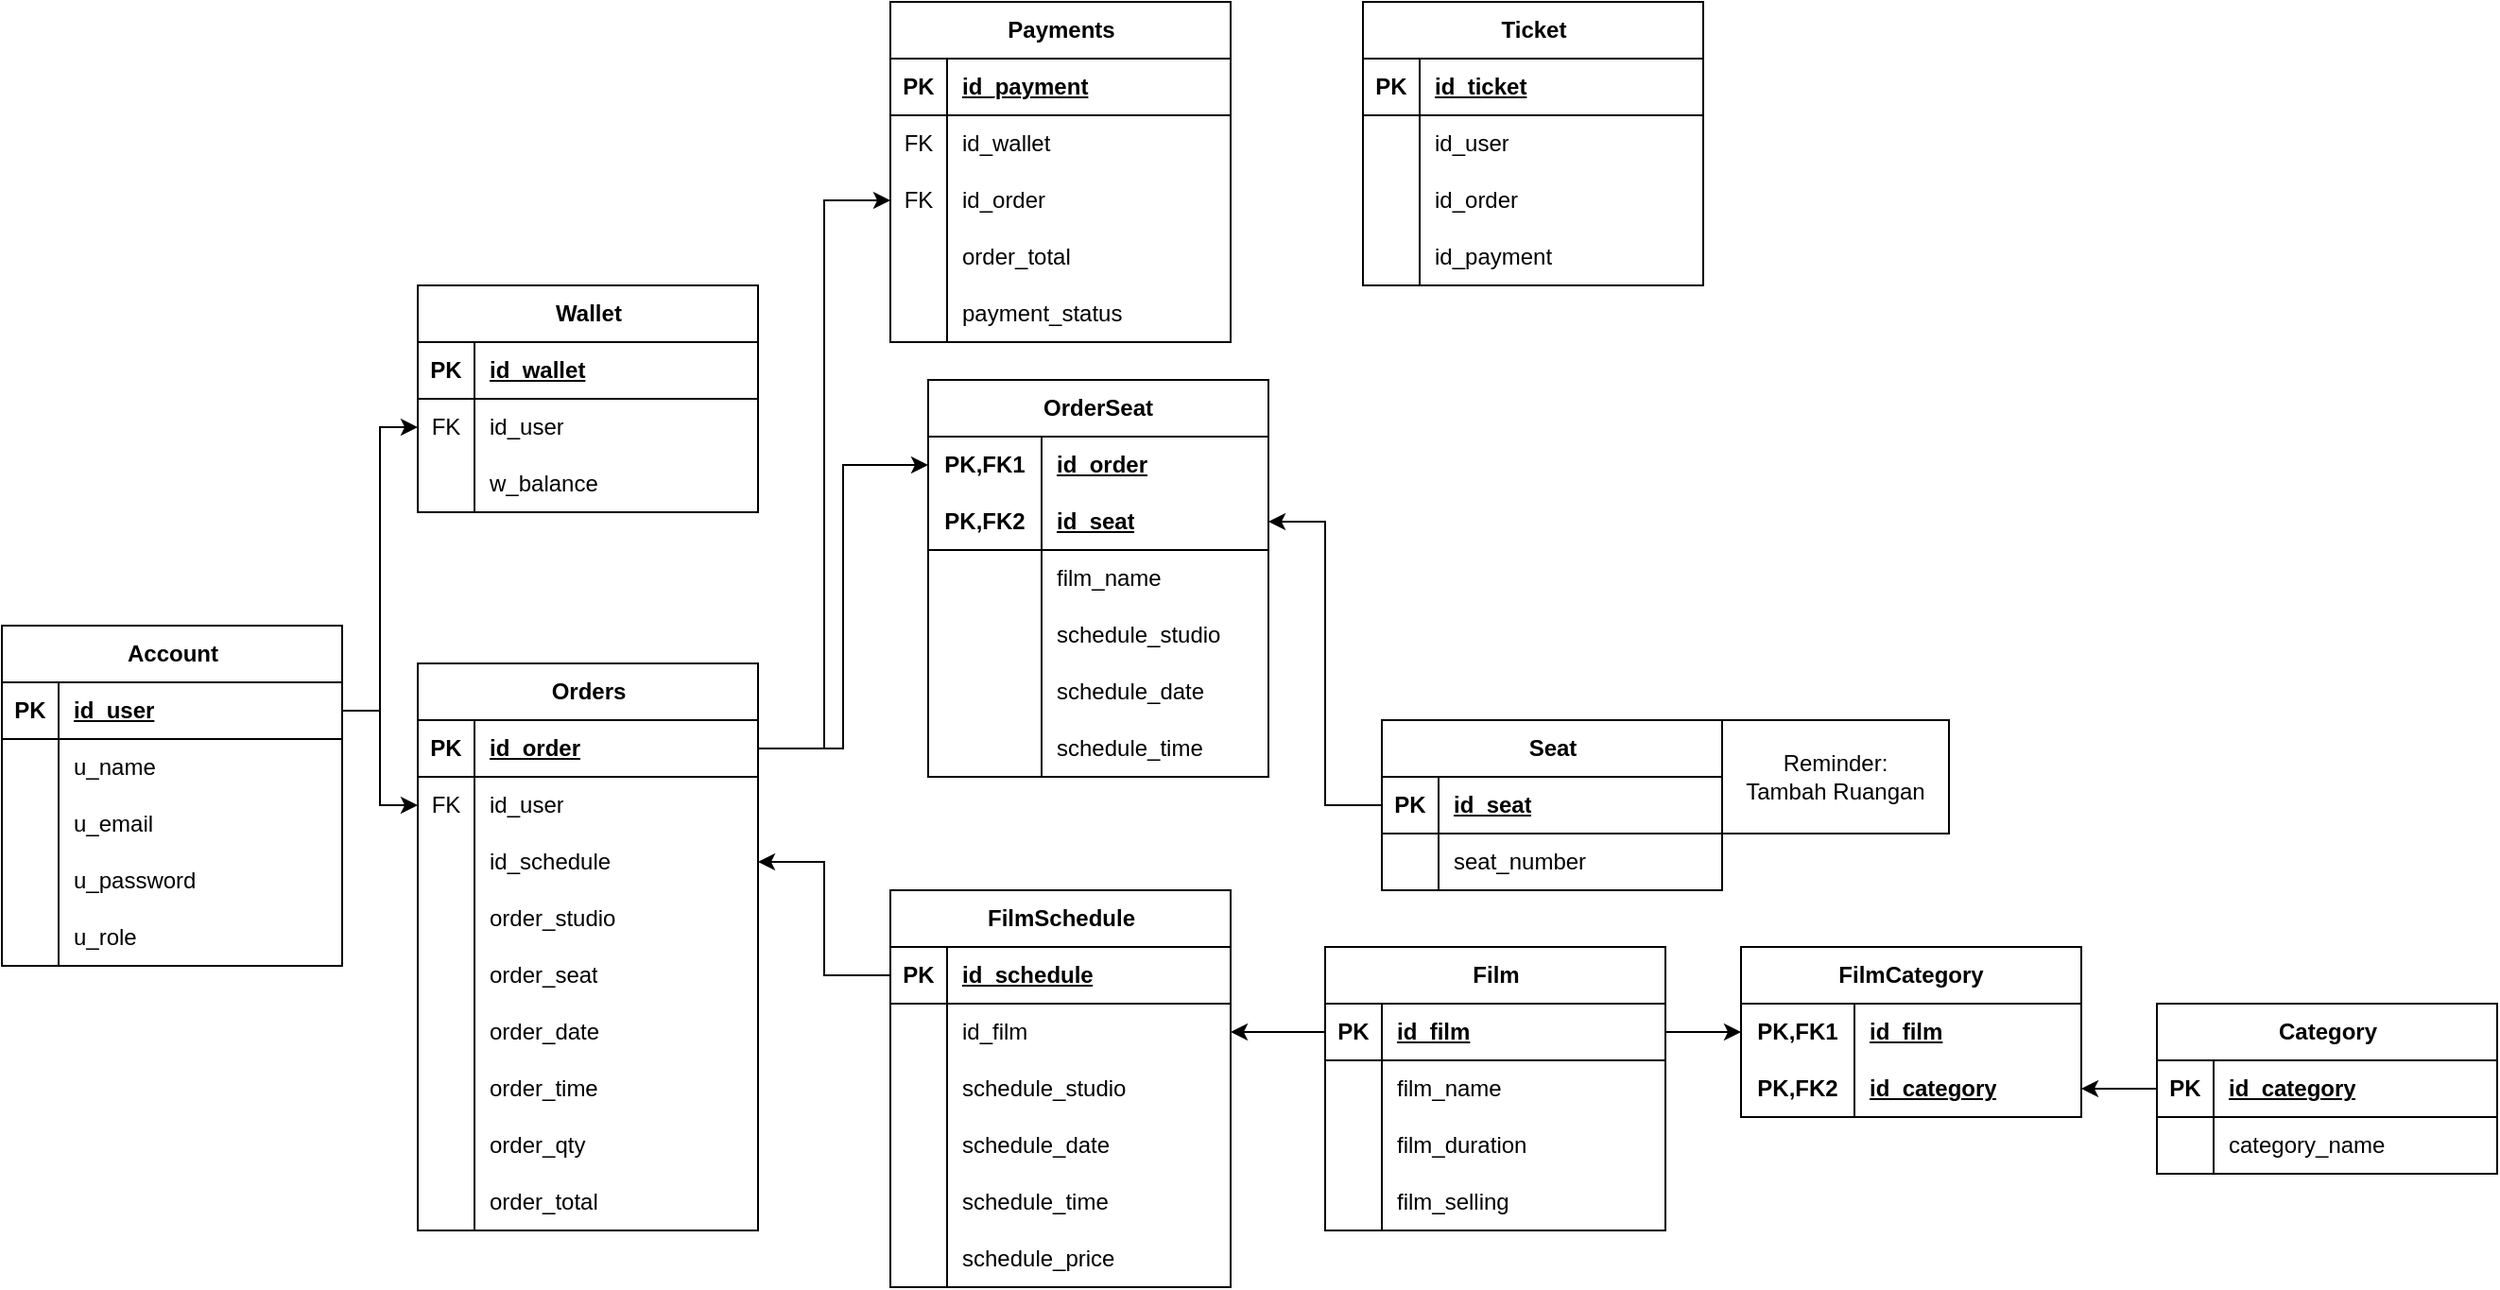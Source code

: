 <mxfile version="21.5.0" type="device">
  <diagram id="R2lEEEUBdFMjLlhIrx00" name="Page-1">
    <mxGraphModel dx="957" dy="479" grid="1" gridSize="10" guides="1" tooltips="1" connect="1" arrows="1" fold="1" page="1" pageScale="1" pageWidth="850" pageHeight="1100" math="0" shadow="0" extFonts="Permanent Marker^https://fonts.googleapis.com/css?family=Permanent+Marker">
      <root>
        <mxCell id="0" />
        <mxCell id="1" parent="0" />
        <mxCell id="9DGij6BxAAF5BE6c8NNZ-1" value="Account" style="shape=table;startSize=30;container=1;collapsible=1;childLayout=tableLayout;fixedRows=1;rowLines=0;fontStyle=1;align=center;resizeLast=1;html=1;" parent="1" vertex="1">
          <mxGeometry x="40" y="430" width="180" height="180" as="geometry" />
        </mxCell>
        <mxCell id="9DGij6BxAAF5BE6c8NNZ-2" value="" style="shape=tableRow;horizontal=0;startSize=0;swimlaneHead=0;swimlaneBody=0;fillColor=none;collapsible=0;dropTarget=0;points=[[0,0.5],[1,0.5]];portConstraint=eastwest;top=0;left=0;right=0;bottom=1;" parent="9DGij6BxAAF5BE6c8NNZ-1" vertex="1">
          <mxGeometry y="30" width="180" height="30" as="geometry" />
        </mxCell>
        <mxCell id="9DGij6BxAAF5BE6c8NNZ-3" value="PK" style="shape=partialRectangle;connectable=0;fillColor=none;top=0;left=0;bottom=0;right=0;fontStyle=1;overflow=hidden;whiteSpace=wrap;html=1;" parent="9DGij6BxAAF5BE6c8NNZ-2" vertex="1">
          <mxGeometry width="30" height="30" as="geometry">
            <mxRectangle width="30" height="30" as="alternateBounds" />
          </mxGeometry>
        </mxCell>
        <mxCell id="9DGij6BxAAF5BE6c8NNZ-4" value="id_user" style="shape=partialRectangle;connectable=0;fillColor=none;top=0;left=0;bottom=0;right=0;align=left;spacingLeft=6;fontStyle=5;overflow=hidden;whiteSpace=wrap;html=1;" parent="9DGij6BxAAF5BE6c8NNZ-2" vertex="1">
          <mxGeometry x="30" width="150" height="30" as="geometry">
            <mxRectangle width="150" height="30" as="alternateBounds" />
          </mxGeometry>
        </mxCell>
        <mxCell id="9DGij6BxAAF5BE6c8NNZ-5" value="" style="shape=tableRow;horizontal=0;startSize=0;swimlaneHead=0;swimlaneBody=0;fillColor=none;collapsible=0;dropTarget=0;points=[[0,0.5],[1,0.5]];portConstraint=eastwest;top=0;left=0;right=0;bottom=0;" parent="9DGij6BxAAF5BE6c8NNZ-1" vertex="1">
          <mxGeometry y="60" width="180" height="30" as="geometry" />
        </mxCell>
        <mxCell id="9DGij6BxAAF5BE6c8NNZ-6" value="" style="shape=partialRectangle;connectable=0;fillColor=none;top=0;left=0;bottom=0;right=0;editable=1;overflow=hidden;whiteSpace=wrap;html=1;" parent="9DGij6BxAAF5BE6c8NNZ-5" vertex="1">
          <mxGeometry width="30" height="30" as="geometry">
            <mxRectangle width="30" height="30" as="alternateBounds" />
          </mxGeometry>
        </mxCell>
        <mxCell id="9DGij6BxAAF5BE6c8NNZ-7" value="u_name" style="shape=partialRectangle;connectable=0;fillColor=none;top=0;left=0;bottom=0;right=0;align=left;spacingLeft=6;overflow=hidden;whiteSpace=wrap;html=1;" parent="9DGij6BxAAF5BE6c8NNZ-5" vertex="1">
          <mxGeometry x="30" width="150" height="30" as="geometry">
            <mxRectangle width="150" height="30" as="alternateBounds" />
          </mxGeometry>
        </mxCell>
        <mxCell id="9DGij6BxAAF5BE6c8NNZ-8" value="" style="shape=tableRow;horizontal=0;startSize=0;swimlaneHead=0;swimlaneBody=0;fillColor=none;collapsible=0;dropTarget=0;points=[[0,0.5],[1,0.5]];portConstraint=eastwest;top=0;left=0;right=0;bottom=0;" parent="9DGij6BxAAF5BE6c8NNZ-1" vertex="1">
          <mxGeometry y="90" width="180" height="30" as="geometry" />
        </mxCell>
        <mxCell id="9DGij6BxAAF5BE6c8NNZ-9" value="" style="shape=partialRectangle;connectable=0;fillColor=none;top=0;left=0;bottom=0;right=0;editable=1;overflow=hidden;whiteSpace=wrap;html=1;" parent="9DGij6BxAAF5BE6c8NNZ-8" vertex="1">
          <mxGeometry width="30" height="30" as="geometry">
            <mxRectangle width="30" height="30" as="alternateBounds" />
          </mxGeometry>
        </mxCell>
        <mxCell id="9DGij6BxAAF5BE6c8NNZ-10" value="u_email" style="shape=partialRectangle;connectable=0;fillColor=none;top=0;left=0;bottom=0;right=0;align=left;spacingLeft=6;overflow=hidden;whiteSpace=wrap;html=1;" parent="9DGij6BxAAF5BE6c8NNZ-8" vertex="1">
          <mxGeometry x="30" width="150" height="30" as="geometry">
            <mxRectangle width="150" height="30" as="alternateBounds" />
          </mxGeometry>
        </mxCell>
        <mxCell id="9DGij6BxAAF5BE6c8NNZ-11" value="" style="shape=tableRow;horizontal=0;startSize=0;swimlaneHead=0;swimlaneBody=0;fillColor=none;collapsible=0;dropTarget=0;points=[[0,0.5],[1,0.5]];portConstraint=eastwest;top=0;left=0;right=0;bottom=0;" parent="9DGij6BxAAF5BE6c8NNZ-1" vertex="1">
          <mxGeometry y="120" width="180" height="30" as="geometry" />
        </mxCell>
        <mxCell id="9DGij6BxAAF5BE6c8NNZ-12" value="" style="shape=partialRectangle;connectable=0;fillColor=none;top=0;left=0;bottom=0;right=0;editable=1;overflow=hidden;whiteSpace=wrap;html=1;" parent="9DGij6BxAAF5BE6c8NNZ-11" vertex="1">
          <mxGeometry width="30" height="30" as="geometry">
            <mxRectangle width="30" height="30" as="alternateBounds" />
          </mxGeometry>
        </mxCell>
        <mxCell id="9DGij6BxAAF5BE6c8NNZ-13" value="u_password" style="shape=partialRectangle;connectable=0;fillColor=none;top=0;left=0;bottom=0;right=0;align=left;spacingLeft=6;overflow=hidden;whiteSpace=wrap;html=1;" parent="9DGij6BxAAF5BE6c8NNZ-11" vertex="1">
          <mxGeometry x="30" width="150" height="30" as="geometry">
            <mxRectangle width="150" height="30" as="alternateBounds" />
          </mxGeometry>
        </mxCell>
        <mxCell id="v_Amtlu9lhD1Kj7AGYGB-86" value="" style="shape=tableRow;horizontal=0;startSize=0;swimlaneHead=0;swimlaneBody=0;fillColor=none;collapsible=0;dropTarget=0;points=[[0,0.5],[1,0.5]];portConstraint=eastwest;top=0;left=0;right=0;bottom=0;" parent="9DGij6BxAAF5BE6c8NNZ-1" vertex="1">
          <mxGeometry y="150" width="180" height="30" as="geometry" />
        </mxCell>
        <mxCell id="v_Amtlu9lhD1Kj7AGYGB-87" value="" style="shape=partialRectangle;connectable=0;fillColor=none;top=0;left=0;bottom=0;right=0;editable=1;overflow=hidden;whiteSpace=wrap;html=1;" parent="v_Amtlu9lhD1Kj7AGYGB-86" vertex="1">
          <mxGeometry width="30" height="30" as="geometry">
            <mxRectangle width="30" height="30" as="alternateBounds" />
          </mxGeometry>
        </mxCell>
        <mxCell id="v_Amtlu9lhD1Kj7AGYGB-88" value="u_role" style="shape=partialRectangle;connectable=0;fillColor=none;top=0;left=0;bottom=0;right=0;align=left;spacingLeft=6;overflow=hidden;whiteSpace=wrap;html=1;" parent="v_Amtlu9lhD1Kj7AGYGB-86" vertex="1">
          <mxGeometry x="30" width="150" height="30" as="geometry">
            <mxRectangle width="150" height="30" as="alternateBounds" />
          </mxGeometry>
        </mxCell>
        <mxCell id="9DGij6BxAAF5BE6c8NNZ-14" value="Film" style="shape=table;startSize=30;container=1;collapsible=1;childLayout=tableLayout;fixedRows=1;rowLines=0;fontStyle=1;align=center;resizeLast=1;html=1;" parent="1" vertex="1">
          <mxGeometry x="740" y="600" width="180" height="150" as="geometry" />
        </mxCell>
        <mxCell id="9DGij6BxAAF5BE6c8NNZ-15" value="" style="shape=tableRow;horizontal=0;startSize=0;swimlaneHead=0;swimlaneBody=0;fillColor=none;collapsible=0;dropTarget=0;points=[[0,0.5],[1,0.5]];portConstraint=eastwest;top=0;left=0;right=0;bottom=1;" parent="9DGij6BxAAF5BE6c8NNZ-14" vertex="1">
          <mxGeometry y="30" width="180" height="30" as="geometry" />
        </mxCell>
        <mxCell id="9DGij6BxAAF5BE6c8NNZ-16" value="PK" style="shape=partialRectangle;connectable=0;fillColor=none;top=0;left=0;bottom=0;right=0;fontStyle=1;overflow=hidden;whiteSpace=wrap;html=1;" parent="9DGij6BxAAF5BE6c8NNZ-15" vertex="1">
          <mxGeometry width="30" height="30" as="geometry">
            <mxRectangle width="30" height="30" as="alternateBounds" />
          </mxGeometry>
        </mxCell>
        <mxCell id="9DGij6BxAAF5BE6c8NNZ-17" value="id_film" style="shape=partialRectangle;connectable=0;fillColor=none;top=0;left=0;bottom=0;right=0;align=left;spacingLeft=6;fontStyle=5;overflow=hidden;whiteSpace=wrap;html=1;" parent="9DGij6BxAAF5BE6c8NNZ-15" vertex="1">
          <mxGeometry x="30" width="150" height="30" as="geometry">
            <mxRectangle width="150" height="30" as="alternateBounds" />
          </mxGeometry>
        </mxCell>
        <mxCell id="9DGij6BxAAF5BE6c8NNZ-18" value="" style="shape=tableRow;horizontal=0;startSize=0;swimlaneHead=0;swimlaneBody=0;fillColor=none;collapsible=0;dropTarget=0;points=[[0,0.5],[1,0.5]];portConstraint=eastwest;top=0;left=0;right=0;bottom=0;" parent="9DGij6BxAAF5BE6c8NNZ-14" vertex="1">
          <mxGeometry y="60" width="180" height="30" as="geometry" />
        </mxCell>
        <mxCell id="9DGij6BxAAF5BE6c8NNZ-19" value="" style="shape=partialRectangle;connectable=0;fillColor=none;top=0;left=0;bottom=0;right=0;editable=1;overflow=hidden;whiteSpace=wrap;html=1;" parent="9DGij6BxAAF5BE6c8NNZ-18" vertex="1">
          <mxGeometry width="30" height="30" as="geometry">
            <mxRectangle width="30" height="30" as="alternateBounds" />
          </mxGeometry>
        </mxCell>
        <mxCell id="9DGij6BxAAF5BE6c8NNZ-20" value="film_name" style="shape=partialRectangle;connectable=0;fillColor=none;top=0;left=0;bottom=0;right=0;align=left;spacingLeft=6;overflow=hidden;whiteSpace=wrap;html=1;" parent="9DGij6BxAAF5BE6c8NNZ-18" vertex="1">
          <mxGeometry x="30" width="150" height="30" as="geometry">
            <mxRectangle width="150" height="30" as="alternateBounds" />
          </mxGeometry>
        </mxCell>
        <mxCell id="9DGij6BxAAF5BE6c8NNZ-21" value="" style="shape=tableRow;horizontal=0;startSize=0;swimlaneHead=0;swimlaneBody=0;fillColor=none;collapsible=0;dropTarget=0;points=[[0,0.5],[1,0.5]];portConstraint=eastwest;top=0;left=0;right=0;bottom=0;" parent="9DGij6BxAAF5BE6c8NNZ-14" vertex="1">
          <mxGeometry y="90" width="180" height="30" as="geometry" />
        </mxCell>
        <mxCell id="9DGij6BxAAF5BE6c8NNZ-22" value="" style="shape=partialRectangle;connectable=0;fillColor=none;top=0;left=0;bottom=0;right=0;editable=1;overflow=hidden;whiteSpace=wrap;html=1;" parent="9DGij6BxAAF5BE6c8NNZ-21" vertex="1">
          <mxGeometry width="30" height="30" as="geometry">
            <mxRectangle width="30" height="30" as="alternateBounds" />
          </mxGeometry>
        </mxCell>
        <mxCell id="9DGij6BxAAF5BE6c8NNZ-23" value="film_duration" style="shape=partialRectangle;connectable=0;fillColor=none;top=0;left=0;bottom=0;right=0;align=left;spacingLeft=6;overflow=hidden;whiteSpace=wrap;html=1;" parent="9DGij6BxAAF5BE6c8NNZ-21" vertex="1">
          <mxGeometry x="30" width="150" height="30" as="geometry">
            <mxRectangle width="150" height="30" as="alternateBounds" />
          </mxGeometry>
        </mxCell>
        <mxCell id="v_Amtlu9lhD1Kj7AGYGB-18" value="" style="shape=tableRow;horizontal=0;startSize=0;swimlaneHead=0;swimlaneBody=0;fillColor=none;collapsible=0;dropTarget=0;points=[[0,0.5],[1,0.5]];portConstraint=eastwest;top=0;left=0;right=0;bottom=0;" parent="9DGij6BxAAF5BE6c8NNZ-14" vertex="1">
          <mxGeometry y="120" width="180" height="30" as="geometry" />
        </mxCell>
        <mxCell id="v_Amtlu9lhD1Kj7AGYGB-19" value="" style="shape=partialRectangle;connectable=0;fillColor=none;top=0;left=0;bottom=0;right=0;editable=1;overflow=hidden;whiteSpace=wrap;html=1;" parent="v_Amtlu9lhD1Kj7AGYGB-18" vertex="1">
          <mxGeometry width="30" height="30" as="geometry">
            <mxRectangle width="30" height="30" as="alternateBounds" />
          </mxGeometry>
        </mxCell>
        <mxCell id="v_Amtlu9lhD1Kj7AGYGB-20" value="film_selling" style="shape=partialRectangle;connectable=0;fillColor=none;top=0;left=0;bottom=0;right=0;align=left;spacingLeft=6;overflow=hidden;whiteSpace=wrap;html=1;" parent="v_Amtlu9lhD1Kj7AGYGB-18" vertex="1">
          <mxGeometry x="30" width="150" height="30" as="geometry">
            <mxRectangle width="150" height="30" as="alternateBounds" />
          </mxGeometry>
        </mxCell>
        <mxCell id="9DGij6BxAAF5BE6c8NNZ-27" value="Category" style="shape=table;startSize=30;container=1;collapsible=1;childLayout=tableLayout;fixedRows=1;rowLines=0;fontStyle=1;align=center;resizeLast=1;html=1;" parent="1" vertex="1">
          <mxGeometry x="1180" y="630" width="180" height="90" as="geometry" />
        </mxCell>
        <mxCell id="9DGij6BxAAF5BE6c8NNZ-28" value="" style="shape=tableRow;horizontal=0;startSize=0;swimlaneHead=0;swimlaneBody=0;fillColor=none;collapsible=0;dropTarget=0;points=[[0,0.5],[1,0.5]];portConstraint=eastwest;top=0;left=0;right=0;bottom=1;" parent="9DGij6BxAAF5BE6c8NNZ-27" vertex="1">
          <mxGeometry y="30" width="180" height="30" as="geometry" />
        </mxCell>
        <mxCell id="9DGij6BxAAF5BE6c8NNZ-29" value="PK" style="shape=partialRectangle;connectable=0;fillColor=none;top=0;left=0;bottom=0;right=0;fontStyle=1;overflow=hidden;whiteSpace=wrap;html=1;" parent="9DGij6BxAAF5BE6c8NNZ-28" vertex="1">
          <mxGeometry width="30" height="30" as="geometry">
            <mxRectangle width="30" height="30" as="alternateBounds" />
          </mxGeometry>
        </mxCell>
        <mxCell id="9DGij6BxAAF5BE6c8NNZ-30" value="id_category" style="shape=partialRectangle;connectable=0;fillColor=none;top=0;left=0;bottom=0;right=0;align=left;spacingLeft=6;fontStyle=5;overflow=hidden;whiteSpace=wrap;html=1;" parent="9DGij6BxAAF5BE6c8NNZ-28" vertex="1">
          <mxGeometry x="30" width="150" height="30" as="geometry">
            <mxRectangle width="150" height="30" as="alternateBounds" />
          </mxGeometry>
        </mxCell>
        <mxCell id="9DGij6BxAAF5BE6c8NNZ-31" value="" style="shape=tableRow;horizontal=0;startSize=0;swimlaneHead=0;swimlaneBody=0;fillColor=none;collapsible=0;dropTarget=0;points=[[0,0.5],[1,0.5]];portConstraint=eastwest;top=0;left=0;right=0;bottom=0;" parent="9DGij6BxAAF5BE6c8NNZ-27" vertex="1">
          <mxGeometry y="60" width="180" height="30" as="geometry" />
        </mxCell>
        <mxCell id="9DGij6BxAAF5BE6c8NNZ-32" value="" style="shape=partialRectangle;connectable=0;fillColor=none;top=0;left=0;bottom=0;right=0;editable=1;overflow=hidden;whiteSpace=wrap;html=1;" parent="9DGij6BxAAF5BE6c8NNZ-31" vertex="1">
          <mxGeometry width="30" height="30" as="geometry">
            <mxRectangle width="30" height="30" as="alternateBounds" />
          </mxGeometry>
        </mxCell>
        <mxCell id="9DGij6BxAAF5BE6c8NNZ-33" value="category_name" style="shape=partialRectangle;connectable=0;fillColor=none;top=0;left=0;bottom=0;right=0;align=left;spacingLeft=6;overflow=hidden;whiteSpace=wrap;html=1;" parent="9DGij6BxAAF5BE6c8NNZ-31" vertex="1">
          <mxGeometry x="30" width="150" height="30" as="geometry">
            <mxRectangle width="150" height="30" as="alternateBounds" />
          </mxGeometry>
        </mxCell>
        <mxCell id="9DGij6BxAAF5BE6c8NNZ-40" value="FilmSchedule" style="shape=table;startSize=30;container=1;collapsible=1;childLayout=tableLayout;fixedRows=1;rowLines=0;fontStyle=1;align=center;resizeLast=1;html=1;" parent="1" vertex="1">
          <mxGeometry x="510" y="570" width="180" height="210" as="geometry" />
        </mxCell>
        <mxCell id="9DGij6BxAAF5BE6c8NNZ-41" value="" style="shape=tableRow;horizontal=0;startSize=0;swimlaneHead=0;swimlaneBody=0;fillColor=none;collapsible=0;dropTarget=0;points=[[0,0.5],[1,0.5]];portConstraint=eastwest;top=0;left=0;right=0;bottom=1;" parent="9DGij6BxAAF5BE6c8NNZ-40" vertex="1">
          <mxGeometry y="30" width="180" height="30" as="geometry" />
        </mxCell>
        <mxCell id="9DGij6BxAAF5BE6c8NNZ-42" value="PK" style="shape=partialRectangle;connectable=0;fillColor=none;top=0;left=0;bottom=0;right=0;fontStyle=1;overflow=hidden;whiteSpace=wrap;html=1;" parent="9DGij6BxAAF5BE6c8NNZ-41" vertex="1">
          <mxGeometry width="30" height="30" as="geometry">
            <mxRectangle width="30" height="30" as="alternateBounds" />
          </mxGeometry>
        </mxCell>
        <mxCell id="9DGij6BxAAF5BE6c8NNZ-43" value="id_schedule" style="shape=partialRectangle;connectable=0;fillColor=none;top=0;left=0;bottom=0;right=0;align=left;spacingLeft=6;fontStyle=5;overflow=hidden;whiteSpace=wrap;html=1;" parent="9DGij6BxAAF5BE6c8NNZ-41" vertex="1">
          <mxGeometry x="30" width="150" height="30" as="geometry">
            <mxRectangle width="150" height="30" as="alternateBounds" />
          </mxGeometry>
        </mxCell>
        <mxCell id="9DGij6BxAAF5BE6c8NNZ-44" value="" style="shape=tableRow;horizontal=0;startSize=0;swimlaneHead=0;swimlaneBody=0;fillColor=none;collapsible=0;dropTarget=0;points=[[0,0.5],[1,0.5]];portConstraint=eastwest;top=0;left=0;right=0;bottom=0;" parent="9DGij6BxAAF5BE6c8NNZ-40" vertex="1">
          <mxGeometry y="60" width="180" height="30" as="geometry" />
        </mxCell>
        <mxCell id="9DGij6BxAAF5BE6c8NNZ-45" value="" style="shape=partialRectangle;connectable=0;fillColor=none;top=0;left=0;bottom=0;right=0;editable=1;overflow=hidden;whiteSpace=wrap;html=1;" parent="9DGij6BxAAF5BE6c8NNZ-44" vertex="1">
          <mxGeometry width="30" height="30" as="geometry">
            <mxRectangle width="30" height="30" as="alternateBounds" />
          </mxGeometry>
        </mxCell>
        <mxCell id="9DGij6BxAAF5BE6c8NNZ-46" value="id_film" style="shape=partialRectangle;connectable=0;fillColor=none;top=0;left=0;bottom=0;right=0;align=left;spacingLeft=6;overflow=hidden;whiteSpace=wrap;html=1;" parent="9DGij6BxAAF5BE6c8NNZ-44" vertex="1">
          <mxGeometry x="30" width="150" height="30" as="geometry">
            <mxRectangle width="150" height="30" as="alternateBounds" />
          </mxGeometry>
        </mxCell>
        <mxCell id="9DGij6BxAAF5BE6c8NNZ-47" value="" style="shape=tableRow;horizontal=0;startSize=0;swimlaneHead=0;swimlaneBody=0;fillColor=none;collapsible=0;dropTarget=0;points=[[0,0.5],[1,0.5]];portConstraint=eastwest;top=0;left=0;right=0;bottom=0;" parent="9DGij6BxAAF5BE6c8NNZ-40" vertex="1">
          <mxGeometry y="90" width="180" height="30" as="geometry" />
        </mxCell>
        <mxCell id="9DGij6BxAAF5BE6c8NNZ-48" value="" style="shape=partialRectangle;connectable=0;fillColor=none;top=0;left=0;bottom=0;right=0;editable=1;overflow=hidden;whiteSpace=wrap;html=1;" parent="9DGij6BxAAF5BE6c8NNZ-47" vertex="1">
          <mxGeometry width="30" height="30" as="geometry">
            <mxRectangle width="30" height="30" as="alternateBounds" />
          </mxGeometry>
        </mxCell>
        <mxCell id="9DGij6BxAAF5BE6c8NNZ-49" value="schedule_studio" style="shape=partialRectangle;connectable=0;fillColor=none;top=0;left=0;bottom=0;right=0;align=left;spacingLeft=6;overflow=hidden;whiteSpace=wrap;html=1;" parent="9DGij6BxAAF5BE6c8NNZ-47" vertex="1">
          <mxGeometry x="30" width="150" height="30" as="geometry">
            <mxRectangle width="150" height="30" as="alternateBounds" />
          </mxGeometry>
        </mxCell>
        <mxCell id="FoJmRULzFgKFwjSi9gVC-29" value="" style="shape=tableRow;horizontal=0;startSize=0;swimlaneHead=0;swimlaneBody=0;fillColor=none;collapsible=0;dropTarget=0;points=[[0,0.5],[1,0.5]];portConstraint=eastwest;top=0;left=0;right=0;bottom=0;" parent="9DGij6BxAAF5BE6c8NNZ-40" vertex="1">
          <mxGeometry y="120" width="180" height="30" as="geometry" />
        </mxCell>
        <mxCell id="FoJmRULzFgKFwjSi9gVC-30" value="" style="shape=partialRectangle;connectable=0;fillColor=none;top=0;left=0;bottom=0;right=0;editable=1;overflow=hidden;whiteSpace=wrap;html=1;" parent="FoJmRULzFgKFwjSi9gVC-29" vertex="1">
          <mxGeometry width="30" height="30" as="geometry">
            <mxRectangle width="30" height="30" as="alternateBounds" />
          </mxGeometry>
        </mxCell>
        <mxCell id="FoJmRULzFgKFwjSi9gVC-31" value="schedule_date" style="shape=partialRectangle;connectable=0;fillColor=none;top=0;left=0;bottom=0;right=0;align=left;spacingLeft=6;overflow=hidden;whiteSpace=wrap;html=1;" parent="FoJmRULzFgKFwjSi9gVC-29" vertex="1">
          <mxGeometry x="30" width="150" height="30" as="geometry">
            <mxRectangle width="150" height="30" as="alternateBounds" />
          </mxGeometry>
        </mxCell>
        <mxCell id="q9hj5TY2DdTmMWmzoQfA-1" value="" style="shape=tableRow;horizontal=0;startSize=0;swimlaneHead=0;swimlaneBody=0;fillColor=none;collapsible=0;dropTarget=0;points=[[0,0.5],[1,0.5]];portConstraint=eastwest;top=0;left=0;right=0;bottom=0;" parent="9DGij6BxAAF5BE6c8NNZ-40" vertex="1">
          <mxGeometry y="150" width="180" height="30" as="geometry" />
        </mxCell>
        <mxCell id="q9hj5TY2DdTmMWmzoQfA-2" value="" style="shape=partialRectangle;connectable=0;fillColor=none;top=0;left=0;bottom=0;right=0;editable=1;overflow=hidden;whiteSpace=wrap;html=1;" parent="q9hj5TY2DdTmMWmzoQfA-1" vertex="1">
          <mxGeometry width="30" height="30" as="geometry">
            <mxRectangle width="30" height="30" as="alternateBounds" />
          </mxGeometry>
        </mxCell>
        <mxCell id="q9hj5TY2DdTmMWmzoQfA-3" value="schedule_time" style="shape=partialRectangle;connectable=0;fillColor=none;top=0;left=0;bottom=0;right=0;align=left;spacingLeft=6;overflow=hidden;whiteSpace=wrap;html=1;" parent="q9hj5TY2DdTmMWmzoQfA-1" vertex="1">
          <mxGeometry x="30" width="150" height="30" as="geometry">
            <mxRectangle width="150" height="30" as="alternateBounds" />
          </mxGeometry>
        </mxCell>
        <mxCell id="9DGij6BxAAF5BE6c8NNZ-50" value="" style="shape=tableRow;horizontal=0;startSize=0;swimlaneHead=0;swimlaneBody=0;fillColor=none;collapsible=0;dropTarget=0;points=[[0,0.5],[1,0.5]];portConstraint=eastwest;top=0;left=0;right=0;bottom=0;" parent="9DGij6BxAAF5BE6c8NNZ-40" vertex="1">
          <mxGeometry y="180" width="180" height="30" as="geometry" />
        </mxCell>
        <mxCell id="9DGij6BxAAF5BE6c8NNZ-51" value="" style="shape=partialRectangle;connectable=0;fillColor=none;top=0;left=0;bottom=0;right=0;editable=1;overflow=hidden;whiteSpace=wrap;html=1;" parent="9DGij6BxAAF5BE6c8NNZ-50" vertex="1">
          <mxGeometry width="30" height="30" as="geometry">
            <mxRectangle width="30" height="30" as="alternateBounds" />
          </mxGeometry>
        </mxCell>
        <mxCell id="9DGij6BxAAF5BE6c8NNZ-52" value="schedule_price" style="shape=partialRectangle;connectable=0;fillColor=none;top=0;left=0;bottom=0;right=0;align=left;spacingLeft=6;overflow=hidden;whiteSpace=wrap;html=1;" parent="9DGij6BxAAF5BE6c8NNZ-50" vertex="1">
          <mxGeometry x="30" width="150" height="30" as="geometry">
            <mxRectangle width="150" height="30" as="alternateBounds" />
          </mxGeometry>
        </mxCell>
        <mxCell id="gx2aRYlyD47CaofHFPo9-1" value="Orders" style="shape=table;startSize=30;container=1;collapsible=1;childLayout=tableLayout;fixedRows=1;rowLines=0;fontStyle=1;align=center;resizeLast=1;html=1;" parent="1" vertex="1">
          <mxGeometry x="260" y="450" width="180" height="300" as="geometry" />
        </mxCell>
        <mxCell id="gx2aRYlyD47CaofHFPo9-2" value="" style="shape=tableRow;horizontal=0;startSize=0;swimlaneHead=0;swimlaneBody=0;fillColor=none;collapsible=0;dropTarget=0;points=[[0,0.5],[1,0.5]];portConstraint=eastwest;top=0;left=0;right=0;bottom=1;" parent="gx2aRYlyD47CaofHFPo9-1" vertex="1">
          <mxGeometry y="30" width="180" height="30" as="geometry" />
        </mxCell>
        <mxCell id="gx2aRYlyD47CaofHFPo9-3" value="PK" style="shape=partialRectangle;connectable=0;fillColor=none;top=0;left=0;bottom=0;right=0;fontStyle=1;overflow=hidden;whiteSpace=wrap;html=1;" parent="gx2aRYlyD47CaofHFPo9-2" vertex="1">
          <mxGeometry width="30" height="30" as="geometry">
            <mxRectangle width="30" height="30" as="alternateBounds" />
          </mxGeometry>
        </mxCell>
        <mxCell id="gx2aRYlyD47CaofHFPo9-4" value="id_order" style="shape=partialRectangle;connectable=0;fillColor=none;top=0;left=0;bottom=0;right=0;align=left;spacingLeft=6;fontStyle=5;overflow=hidden;whiteSpace=wrap;html=1;" parent="gx2aRYlyD47CaofHFPo9-2" vertex="1">
          <mxGeometry x="30" width="150" height="30" as="geometry">
            <mxRectangle width="150" height="30" as="alternateBounds" />
          </mxGeometry>
        </mxCell>
        <mxCell id="gx2aRYlyD47CaofHFPo9-5" value="" style="shape=tableRow;horizontal=0;startSize=0;swimlaneHead=0;swimlaneBody=0;fillColor=none;collapsible=0;dropTarget=0;points=[[0,0.5],[1,0.5]];portConstraint=eastwest;top=0;left=0;right=0;bottom=0;" parent="gx2aRYlyD47CaofHFPo9-1" vertex="1">
          <mxGeometry y="60" width="180" height="30" as="geometry" />
        </mxCell>
        <mxCell id="gx2aRYlyD47CaofHFPo9-6" value="FK" style="shape=partialRectangle;connectable=0;fillColor=none;top=0;left=0;bottom=0;right=0;editable=1;overflow=hidden;whiteSpace=wrap;html=1;" parent="gx2aRYlyD47CaofHFPo9-5" vertex="1">
          <mxGeometry width="30" height="30" as="geometry">
            <mxRectangle width="30" height="30" as="alternateBounds" />
          </mxGeometry>
        </mxCell>
        <mxCell id="gx2aRYlyD47CaofHFPo9-7" value="id_user" style="shape=partialRectangle;connectable=0;fillColor=none;top=0;left=0;bottom=0;right=0;align=left;spacingLeft=6;overflow=hidden;whiteSpace=wrap;html=1;" parent="gx2aRYlyD47CaofHFPo9-5" vertex="1">
          <mxGeometry x="30" width="150" height="30" as="geometry">
            <mxRectangle width="150" height="30" as="alternateBounds" />
          </mxGeometry>
        </mxCell>
        <mxCell id="gx2aRYlyD47CaofHFPo9-8" value="" style="shape=tableRow;horizontal=0;startSize=0;swimlaneHead=0;swimlaneBody=0;fillColor=none;collapsible=0;dropTarget=0;points=[[0,0.5],[1,0.5]];portConstraint=eastwest;top=0;left=0;right=0;bottom=0;" parent="gx2aRYlyD47CaofHFPo9-1" vertex="1">
          <mxGeometry y="90" width="180" height="30" as="geometry" />
        </mxCell>
        <mxCell id="gx2aRYlyD47CaofHFPo9-9" value="" style="shape=partialRectangle;connectable=0;fillColor=none;top=0;left=0;bottom=0;right=0;editable=1;overflow=hidden;whiteSpace=wrap;html=1;" parent="gx2aRYlyD47CaofHFPo9-8" vertex="1">
          <mxGeometry width="30" height="30" as="geometry">
            <mxRectangle width="30" height="30" as="alternateBounds" />
          </mxGeometry>
        </mxCell>
        <mxCell id="gx2aRYlyD47CaofHFPo9-10" value="id_schedule" style="shape=partialRectangle;connectable=0;fillColor=none;top=0;left=0;bottom=0;right=0;align=left;spacingLeft=6;overflow=hidden;whiteSpace=wrap;html=1;" parent="gx2aRYlyD47CaofHFPo9-8" vertex="1">
          <mxGeometry x="30" width="150" height="30" as="geometry">
            <mxRectangle width="150" height="30" as="alternateBounds" />
          </mxGeometry>
        </mxCell>
        <mxCell id="FoJmRULzFgKFwjSi9gVC-35" value="" style="shape=tableRow;horizontal=0;startSize=0;swimlaneHead=0;swimlaneBody=0;fillColor=none;collapsible=0;dropTarget=0;points=[[0,0.5],[1,0.5]];portConstraint=eastwest;top=0;left=0;right=0;bottom=0;" parent="gx2aRYlyD47CaofHFPo9-1" vertex="1">
          <mxGeometry y="120" width="180" height="30" as="geometry" />
        </mxCell>
        <mxCell id="FoJmRULzFgKFwjSi9gVC-36" value="" style="shape=partialRectangle;connectable=0;fillColor=none;top=0;left=0;bottom=0;right=0;editable=1;overflow=hidden;whiteSpace=wrap;html=1;" parent="FoJmRULzFgKFwjSi9gVC-35" vertex="1">
          <mxGeometry width="30" height="30" as="geometry">
            <mxRectangle width="30" height="30" as="alternateBounds" />
          </mxGeometry>
        </mxCell>
        <mxCell id="FoJmRULzFgKFwjSi9gVC-37" value="order_studio" style="shape=partialRectangle;connectable=0;fillColor=none;top=0;left=0;bottom=0;right=0;align=left;spacingLeft=6;overflow=hidden;whiteSpace=wrap;html=1;" parent="FoJmRULzFgKFwjSi9gVC-35" vertex="1">
          <mxGeometry x="30" width="150" height="30" as="geometry">
            <mxRectangle width="150" height="30" as="alternateBounds" />
          </mxGeometry>
        </mxCell>
        <mxCell id="v_Amtlu9lhD1Kj7AGYGB-27" value="" style="shape=tableRow;horizontal=0;startSize=0;swimlaneHead=0;swimlaneBody=0;fillColor=none;collapsible=0;dropTarget=0;points=[[0,0.5],[1,0.5]];portConstraint=eastwest;top=0;left=0;right=0;bottom=0;" parent="gx2aRYlyD47CaofHFPo9-1" vertex="1">
          <mxGeometry y="150" width="180" height="30" as="geometry" />
        </mxCell>
        <mxCell id="v_Amtlu9lhD1Kj7AGYGB-28" value="" style="shape=partialRectangle;connectable=0;fillColor=none;top=0;left=0;bottom=0;right=0;editable=1;overflow=hidden;whiteSpace=wrap;html=1;" parent="v_Amtlu9lhD1Kj7AGYGB-27" vertex="1">
          <mxGeometry width="30" height="30" as="geometry">
            <mxRectangle width="30" height="30" as="alternateBounds" />
          </mxGeometry>
        </mxCell>
        <mxCell id="v_Amtlu9lhD1Kj7AGYGB-29" value="order_seat" style="shape=partialRectangle;connectable=0;fillColor=none;top=0;left=0;bottom=0;right=0;align=left;spacingLeft=6;overflow=hidden;whiteSpace=wrap;html=1;" parent="v_Amtlu9lhD1Kj7AGYGB-27" vertex="1">
          <mxGeometry x="30" width="150" height="30" as="geometry">
            <mxRectangle width="150" height="30" as="alternateBounds" />
          </mxGeometry>
        </mxCell>
        <mxCell id="gx2aRYlyD47CaofHFPo9-11" value="" style="shape=tableRow;horizontal=0;startSize=0;swimlaneHead=0;swimlaneBody=0;fillColor=none;collapsible=0;dropTarget=0;points=[[0,0.5],[1,0.5]];portConstraint=eastwest;top=0;left=0;right=0;bottom=0;" parent="gx2aRYlyD47CaofHFPo9-1" vertex="1">
          <mxGeometry y="180" width="180" height="30" as="geometry" />
        </mxCell>
        <mxCell id="gx2aRYlyD47CaofHFPo9-12" value="" style="shape=partialRectangle;connectable=0;fillColor=none;top=0;left=0;bottom=0;right=0;editable=1;overflow=hidden;whiteSpace=wrap;html=1;" parent="gx2aRYlyD47CaofHFPo9-11" vertex="1">
          <mxGeometry width="30" height="30" as="geometry">
            <mxRectangle width="30" height="30" as="alternateBounds" />
          </mxGeometry>
        </mxCell>
        <mxCell id="gx2aRYlyD47CaofHFPo9-13" value="order_date" style="shape=partialRectangle;connectable=0;fillColor=none;top=0;left=0;bottom=0;right=0;align=left;spacingLeft=6;overflow=hidden;whiteSpace=wrap;html=1;" parent="gx2aRYlyD47CaofHFPo9-11" vertex="1">
          <mxGeometry x="30" width="150" height="30" as="geometry">
            <mxRectangle width="150" height="30" as="alternateBounds" />
          </mxGeometry>
        </mxCell>
        <mxCell id="FoJmRULzFgKFwjSi9gVC-32" value="" style="shape=tableRow;horizontal=0;startSize=0;swimlaneHead=0;swimlaneBody=0;fillColor=none;collapsible=0;dropTarget=0;points=[[0,0.5],[1,0.5]];portConstraint=eastwest;top=0;left=0;right=0;bottom=0;" parent="gx2aRYlyD47CaofHFPo9-1" vertex="1">
          <mxGeometry y="210" width="180" height="30" as="geometry" />
        </mxCell>
        <mxCell id="FoJmRULzFgKFwjSi9gVC-33" value="" style="shape=partialRectangle;connectable=0;fillColor=none;top=0;left=0;bottom=0;right=0;editable=1;overflow=hidden;whiteSpace=wrap;html=1;" parent="FoJmRULzFgKFwjSi9gVC-32" vertex="1">
          <mxGeometry width="30" height="30" as="geometry">
            <mxRectangle width="30" height="30" as="alternateBounds" />
          </mxGeometry>
        </mxCell>
        <mxCell id="FoJmRULzFgKFwjSi9gVC-34" value="order_time" style="shape=partialRectangle;connectable=0;fillColor=none;top=0;left=0;bottom=0;right=0;align=left;spacingLeft=6;overflow=hidden;whiteSpace=wrap;html=1;" parent="FoJmRULzFgKFwjSi9gVC-32" vertex="1">
          <mxGeometry x="30" width="150" height="30" as="geometry">
            <mxRectangle width="150" height="30" as="alternateBounds" />
          </mxGeometry>
        </mxCell>
        <mxCell id="v_Amtlu9lhD1Kj7AGYGB-21" value="" style="shape=tableRow;horizontal=0;startSize=0;swimlaneHead=0;swimlaneBody=0;fillColor=none;collapsible=0;dropTarget=0;points=[[0,0.5],[1,0.5]];portConstraint=eastwest;top=0;left=0;right=0;bottom=0;" parent="gx2aRYlyD47CaofHFPo9-1" vertex="1">
          <mxGeometry y="240" width="180" height="30" as="geometry" />
        </mxCell>
        <mxCell id="v_Amtlu9lhD1Kj7AGYGB-22" value="" style="shape=partialRectangle;connectable=0;fillColor=none;top=0;left=0;bottom=0;right=0;editable=1;overflow=hidden;whiteSpace=wrap;html=1;" parent="v_Amtlu9lhD1Kj7AGYGB-21" vertex="1">
          <mxGeometry width="30" height="30" as="geometry">
            <mxRectangle width="30" height="30" as="alternateBounds" />
          </mxGeometry>
        </mxCell>
        <mxCell id="v_Amtlu9lhD1Kj7AGYGB-23" value="order_qty" style="shape=partialRectangle;connectable=0;fillColor=none;top=0;left=0;bottom=0;right=0;align=left;spacingLeft=6;overflow=hidden;whiteSpace=wrap;html=1;" parent="v_Amtlu9lhD1Kj7AGYGB-21" vertex="1">
          <mxGeometry x="30" width="150" height="30" as="geometry">
            <mxRectangle width="150" height="30" as="alternateBounds" />
          </mxGeometry>
        </mxCell>
        <mxCell id="v_Amtlu9lhD1Kj7AGYGB-24" value="" style="shape=tableRow;horizontal=0;startSize=0;swimlaneHead=0;swimlaneBody=0;fillColor=none;collapsible=0;dropTarget=0;points=[[0,0.5],[1,0.5]];portConstraint=eastwest;top=0;left=0;right=0;bottom=0;" parent="gx2aRYlyD47CaofHFPo9-1" vertex="1">
          <mxGeometry y="270" width="180" height="30" as="geometry" />
        </mxCell>
        <mxCell id="v_Amtlu9lhD1Kj7AGYGB-25" value="" style="shape=partialRectangle;connectable=0;fillColor=none;top=0;left=0;bottom=0;right=0;editable=1;overflow=hidden;whiteSpace=wrap;html=1;" parent="v_Amtlu9lhD1Kj7AGYGB-24" vertex="1">
          <mxGeometry width="30" height="30" as="geometry">
            <mxRectangle width="30" height="30" as="alternateBounds" />
          </mxGeometry>
        </mxCell>
        <mxCell id="v_Amtlu9lhD1Kj7AGYGB-26" value="order_total" style="shape=partialRectangle;connectable=0;fillColor=none;top=0;left=0;bottom=0;right=0;align=left;spacingLeft=6;overflow=hidden;whiteSpace=wrap;html=1;" parent="v_Amtlu9lhD1Kj7AGYGB-24" vertex="1">
          <mxGeometry x="30" width="150" height="30" as="geometry">
            <mxRectangle width="150" height="30" as="alternateBounds" />
          </mxGeometry>
        </mxCell>
        <mxCell id="gx2aRYlyD47CaofHFPo9-14" value="Wallet" style="shape=table;startSize=30;container=1;collapsible=1;childLayout=tableLayout;fixedRows=1;rowLines=0;fontStyle=1;align=center;resizeLast=1;html=1;" parent="1" vertex="1">
          <mxGeometry x="260" y="250" width="180" height="120" as="geometry" />
        </mxCell>
        <mxCell id="gx2aRYlyD47CaofHFPo9-15" value="" style="shape=tableRow;horizontal=0;startSize=0;swimlaneHead=0;swimlaneBody=0;fillColor=none;collapsible=0;dropTarget=0;points=[[0,0.5],[1,0.5]];portConstraint=eastwest;top=0;left=0;right=0;bottom=1;" parent="gx2aRYlyD47CaofHFPo9-14" vertex="1">
          <mxGeometry y="30" width="180" height="30" as="geometry" />
        </mxCell>
        <mxCell id="gx2aRYlyD47CaofHFPo9-16" value="PK" style="shape=partialRectangle;connectable=0;fillColor=none;top=0;left=0;bottom=0;right=0;fontStyle=1;overflow=hidden;whiteSpace=wrap;html=1;" parent="gx2aRYlyD47CaofHFPo9-15" vertex="1">
          <mxGeometry width="30" height="30" as="geometry">
            <mxRectangle width="30" height="30" as="alternateBounds" />
          </mxGeometry>
        </mxCell>
        <mxCell id="gx2aRYlyD47CaofHFPo9-17" value="id_wallet" style="shape=partialRectangle;connectable=0;fillColor=none;top=0;left=0;bottom=0;right=0;align=left;spacingLeft=6;fontStyle=5;overflow=hidden;whiteSpace=wrap;html=1;" parent="gx2aRYlyD47CaofHFPo9-15" vertex="1">
          <mxGeometry x="30" width="150" height="30" as="geometry">
            <mxRectangle width="150" height="30" as="alternateBounds" />
          </mxGeometry>
        </mxCell>
        <mxCell id="gx2aRYlyD47CaofHFPo9-18" value="" style="shape=tableRow;horizontal=0;startSize=0;swimlaneHead=0;swimlaneBody=0;fillColor=none;collapsible=0;dropTarget=0;points=[[0,0.5],[1,0.5]];portConstraint=eastwest;top=0;left=0;right=0;bottom=0;" parent="gx2aRYlyD47CaofHFPo9-14" vertex="1">
          <mxGeometry y="60" width="180" height="30" as="geometry" />
        </mxCell>
        <mxCell id="gx2aRYlyD47CaofHFPo9-19" value="FK" style="shape=partialRectangle;connectable=0;fillColor=none;top=0;left=0;bottom=0;right=0;editable=1;overflow=hidden;whiteSpace=wrap;html=1;" parent="gx2aRYlyD47CaofHFPo9-18" vertex="1">
          <mxGeometry width="30" height="30" as="geometry">
            <mxRectangle width="30" height="30" as="alternateBounds" />
          </mxGeometry>
        </mxCell>
        <mxCell id="gx2aRYlyD47CaofHFPo9-20" value="id_user" style="shape=partialRectangle;connectable=0;fillColor=none;top=0;left=0;bottom=0;right=0;align=left;spacingLeft=6;overflow=hidden;whiteSpace=wrap;html=1;" parent="gx2aRYlyD47CaofHFPo9-18" vertex="1">
          <mxGeometry x="30" width="150" height="30" as="geometry">
            <mxRectangle width="150" height="30" as="alternateBounds" />
          </mxGeometry>
        </mxCell>
        <mxCell id="v_Amtlu9lhD1Kj7AGYGB-15" value="" style="shape=tableRow;horizontal=0;startSize=0;swimlaneHead=0;swimlaneBody=0;fillColor=none;collapsible=0;dropTarget=0;points=[[0,0.5],[1,0.5]];portConstraint=eastwest;top=0;left=0;right=0;bottom=0;" parent="gx2aRYlyD47CaofHFPo9-14" vertex="1">
          <mxGeometry y="90" width="180" height="30" as="geometry" />
        </mxCell>
        <mxCell id="v_Amtlu9lhD1Kj7AGYGB-16" value="" style="shape=partialRectangle;connectable=0;fillColor=none;top=0;left=0;bottom=0;right=0;editable=1;overflow=hidden;whiteSpace=wrap;html=1;" parent="v_Amtlu9lhD1Kj7AGYGB-15" vertex="1">
          <mxGeometry width="30" height="30" as="geometry">
            <mxRectangle width="30" height="30" as="alternateBounds" />
          </mxGeometry>
        </mxCell>
        <mxCell id="v_Amtlu9lhD1Kj7AGYGB-17" value="w_balance" style="shape=partialRectangle;connectable=0;fillColor=none;top=0;left=0;bottom=0;right=0;align=left;spacingLeft=6;overflow=hidden;whiteSpace=wrap;html=1;" parent="v_Amtlu9lhD1Kj7AGYGB-15" vertex="1">
          <mxGeometry x="30" width="150" height="30" as="geometry">
            <mxRectangle width="150" height="30" as="alternateBounds" />
          </mxGeometry>
        </mxCell>
        <mxCell id="v_Amtlu9lhD1Kj7AGYGB-2" value="FilmCategory" style="shape=table;startSize=30;container=1;collapsible=1;childLayout=tableLayout;fixedRows=1;rowLines=0;fontStyle=1;align=center;resizeLast=1;html=1;whiteSpace=wrap;" parent="1" vertex="1">
          <mxGeometry x="960" y="600" width="180" height="90" as="geometry" />
        </mxCell>
        <mxCell id="v_Amtlu9lhD1Kj7AGYGB-3" value="" style="shape=tableRow;horizontal=0;startSize=0;swimlaneHead=0;swimlaneBody=0;fillColor=none;collapsible=0;dropTarget=0;points=[[0,0.5],[1,0.5]];portConstraint=eastwest;top=0;left=0;right=0;bottom=0;html=1;" parent="v_Amtlu9lhD1Kj7AGYGB-2" vertex="1">
          <mxGeometry y="30" width="180" height="30" as="geometry" />
        </mxCell>
        <mxCell id="v_Amtlu9lhD1Kj7AGYGB-4" value="PK,FK1" style="shape=partialRectangle;connectable=0;fillColor=none;top=0;left=0;bottom=0;right=0;fontStyle=1;overflow=hidden;html=1;whiteSpace=wrap;" parent="v_Amtlu9lhD1Kj7AGYGB-3" vertex="1">
          <mxGeometry width="60" height="30" as="geometry">
            <mxRectangle width="60" height="30" as="alternateBounds" />
          </mxGeometry>
        </mxCell>
        <mxCell id="v_Amtlu9lhD1Kj7AGYGB-5" value="id_film" style="shape=partialRectangle;connectable=0;fillColor=none;top=0;left=0;bottom=0;right=0;align=left;spacingLeft=6;fontStyle=5;overflow=hidden;html=1;whiteSpace=wrap;" parent="v_Amtlu9lhD1Kj7AGYGB-3" vertex="1">
          <mxGeometry x="60" width="120" height="30" as="geometry">
            <mxRectangle width="120" height="30" as="alternateBounds" />
          </mxGeometry>
        </mxCell>
        <mxCell id="v_Amtlu9lhD1Kj7AGYGB-6" value="" style="shape=tableRow;horizontal=0;startSize=0;swimlaneHead=0;swimlaneBody=0;fillColor=none;collapsible=0;dropTarget=0;points=[[0,0.5],[1,0.5]];portConstraint=eastwest;top=0;left=0;right=0;bottom=1;html=1;" parent="v_Amtlu9lhD1Kj7AGYGB-2" vertex="1">
          <mxGeometry y="60" width="180" height="30" as="geometry" />
        </mxCell>
        <mxCell id="v_Amtlu9lhD1Kj7AGYGB-7" value="PK,FK2" style="shape=partialRectangle;connectable=0;fillColor=none;top=0;left=0;bottom=0;right=0;fontStyle=1;overflow=hidden;html=1;whiteSpace=wrap;" parent="v_Amtlu9lhD1Kj7AGYGB-6" vertex="1">
          <mxGeometry width="60" height="30" as="geometry">
            <mxRectangle width="60" height="30" as="alternateBounds" />
          </mxGeometry>
        </mxCell>
        <mxCell id="v_Amtlu9lhD1Kj7AGYGB-8" value="id_category" style="shape=partialRectangle;connectable=0;fillColor=none;top=0;left=0;bottom=0;right=0;align=left;spacingLeft=6;fontStyle=5;overflow=hidden;html=1;whiteSpace=wrap;" parent="v_Amtlu9lhD1Kj7AGYGB-6" vertex="1">
          <mxGeometry x="60" width="120" height="30" as="geometry">
            <mxRectangle width="120" height="30" as="alternateBounds" />
          </mxGeometry>
        </mxCell>
        <mxCell id="v_Amtlu9lhD1Kj7AGYGB-30" value="Seat" style="shape=table;startSize=30;container=1;collapsible=1;childLayout=tableLayout;fixedRows=1;rowLines=0;fontStyle=1;align=center;resizeLast=1;html=1;" parent="1" vertex="1">
          <mxGeometry x="770" y="480" width="180" height="90" as="geometry" />
        </mxCell>
        <mxCell id="v_Amtlu9lhD1Kj7AGYGB-31" value="" style="shape=tableRow;horizontal=0;startSize=0;swimlaneHead=0;swimlaneBody=0;fillColor=none;collapsible=0;dropTarget=0;points=[[0,0.5],[1,0.5]];portConstraint=eastwest;top=0;left=0;right=0;bottom=1;" parent="v_Amtlu9lhD1Kj7AGYGB-30" vertex="1">
          <mxGeometry y="30" width="180" height="30" as="geometry" />
        </mxCell>
        <mxCell id="v_Amtlu9lhD1Kj7AGYGB-32" value="PK" style="shape=partialRectangle;connectable=0;fillColor=none;top=0;left=0;bottom=0;right=0;fontStyle=1;overflow=hidden;whiteSpace=wrap;html=1;" parent="v_Amtlu9lhD1Kj7AGYGB-31" vertex="1">
          <mxGeometry width="30" height="30" as="geometry">
            <mxRectangle width="30" height="30" as="alternateBounds" />
          </mxGeometry>
        </mxCell>
        <mxCell id="v_Amtlu9lhD1Kj7AGYGB-33" value="id_seat" style="shape=partialRectangle;connectable=0;fillColor=none;top=0;left=0;bottom=0;right=0;align=left;spacingLeft=6;fontStyle=5;overflow=hidden;whiteSpace=wrap;html=1;" parent="v_Amtlu9lhD1Kj7AGYGB-31" vertex="1">
          <mxGeometry x="30" width="150" height="30" as="geometry">
            <mxRectangle width="150" height="30" as="alternateBounds" />
          </mxGeometry>
        </mxCell>
        <mxCell id="v_Amtlu9lhD1Kj7AGYGB-34" value="" style="shape=tableRow;horizontal=0;startSize=0;swimlaneHead=0;swimlaneBody=0;fillColor=none;collapsible=0;dropTarget=0;points=[[0,0.5],[1,0.5]];portConstraint=eastwest;top=0;left=0;right=0;bottom=0;" parent="v_Amtlu9lhD1Kj7AGYGB-30" vertex="1">
          <mxGeometry y="60" width="180" height="30" as="geometry" />
        </mxCell>
        <mxCell id="v_Amtlu9lhD1Kj7AGYGB-35" value="" style="shape=partialRectangle;connectable=0;fillColor=none;top=0;left=0;bottom=0;right=0;editable=1;overflow=hidden;whiteSpace=wrap;html=1;" parent="v_Amtlu9lhD1Kj7AGYGB-34" vertex="1">
          <mxGeometry width="30" height="30" as="geometry">
            <mxRectangle width="30" height="30" as="alternateBounds" />
          </mxGeometry>
        </mxCell>
        <mxCell id="v_Amtlu9lhD1Kj7AGYGB-36" value="seat_number" style="shape=partialRectangle;connectable=0;fillColor=none;top=0;left=0;bottom=0;right=0;align=left;spacingLeft=6;overflow=hidden;whiteSpace=wrap;html=1;" parent="v_Amtlu9lhD1Kj7AGYGB-34" vertex="1">
          <mxGeometry x="30" width="150" height="30" as="geometry">
            <mxRectangle width="150" height="30" as="alternateBounds" />
          </mxGeometry>
        </mxCell>
        <mxCell id="v_Amtlu9lhD1Kj7AGYGB-56" style="edgeStyle=orthogonalEdgeStyle;rounded=0;orthogonalLoop=1;jettySize=auto;html=1;exitX=1;exitY=0.5;exitDx=0;exitDy=0;entryX=0;entryY=0.5;entryDx=0;entryDy=0;" parent="1" source="9DGij6BxAAF5BE6c8NNZ-2" target="gx2aRYlyD47CaofHFPo9-18" edge="1">
          <mxGeometry relative="1" as="geometry" />
        </mxCell>
        <mxCell id="v_Amtlu9lhD1Kj7AGYGB-57" style="edgeStyle=orthogonalEdgeStyle;rounded=0;orthogonalLoop=1;jettySize=auto;html=1;exitX=1;exitY=0.5;exitDx=0;exitDy=0;entryX=0;entryY=0.5;entryDx=0;entryDy=0;" parent="1" source="9DGij6BxAAF5BE6c8NNZ-2" target="gx2aRYlyD47CaofHFPo9-5" edge="1">
          <mxGeometry relative="1" as="geometry" />
        </mxCell>
        <mxCell id="v_Amtlu9lhD1Kj7AGYGB-58" style="edgeStyle=orthogonalEdgeStyle;rounded=0;orthogonalLoop=1;jettySize=auto;html=1;exitX=0;exitY=0.5;exitDx=0;exitDy=0;entryX=1;entryY=0.5;entryDx=0;entryDy=0;" parent="1" source="9DGij6BxAAF5BE6c8NNZ-28" target="v_Amtlu9lhD1Kj7AGYGB-6" edge="1">
          <mxGeometry relative="1" as="geometry">
            <mxPoint x="1300" y="685" as="sourcePoint" />
          </mxGeometry>
        </mxCell>
        <mxCell id="v_Amtlu9lhD1Kj7AGYGB-59" style="edgeStyle=orthogonalEdgeStyle;rounded=0;orthogonalLoop=1;jettySize=auto;html=1;exitX=1;exitY=0.5;exitDx=0;exitDy=0;entryX=0;entryY=0.5;entryDx=0;entryDy=0;" parent="1" source="9DGij6BxAAF5BE6c8NNZ-15" target="v_Amtlu9lhD1Kj7AGYGB-3" edge="1">
          <mxGeometry relative="1" as="geometry" />
        </mxCell>
        <mxCell id="v_Amtlu9lhD1Kj7AGYGB-60" style="edgeStyle=orthogonalEdgeStyle;rounded=0;orthogonalLoop=1;jettySize=auto;html=1;exitX=0;exitY=0.5;exitDx=0;exitDy=0;entryX=1;entryY=0.5;entryDx=0;entryDy=0;" parent="1" source="9DGij6BxAAF5BE6c8NNZ-15" target="9DGij6BxAAF5BE6c8NNZ-44" edge="1">
          <mxGeometry relative="1" as="geometry" />
        </mxCell>
        <mxCell id="v_Amtlu9lhD1Kj7AGYGB-61" style="edgeStyle=orthogonalEdgeStyle;rounded=0;orthogonalLoop=1;jettySize=auto;html=1;exitX=0;exitY=0.5;exitDx=0;exitDy=0;entryX=1;entryY=0.5;entryDx=0;entryDy=0;" parent="1" source="v_Amtlu9lhD1Kj7AGYGB-31" target="FoJmRULzFgKFwjSi9gVC-14" edge="1">
          <mxGeometry relative="1" as="geometry">
            <mxPoint x="690" y="375" as="targetPoint" />
          </mxGeometry>
        </mxCell>
        <mxCell id="v_Amtlu9lhD1Kj7AGYGB-65" style="edgeStyle=orthogonalEdgeStyle;rounded=0;orthogonalLoop=1;jettySize=auto;html=1;exitX=1;exitY=0.5;exitDx=0;exitDy=0;entryX=0;entryY=0.5;entryDx=0;entryDy=0;" parent="1" source="gx2aRYlyD47CaofHFPo9-2" target="FoJmRULzFgKFwjSi9gVC-11" edge="1">
          <mxGeometry relative="1" as="geometry">
            <mxPoint x="640" y="350" as="targetPoint" />
          </mxGeometry>
        </mxCell>
        <mxCell id="v_Amtlu9lhD1Kj7AGYGB-66" style="edgeStyle=orthogonalEdgeStyle;rounded=0;orthogonalLoop=1;jettySize=auto;html=1;exitX=0;exitY=0.5;exitDx=0;exitDy=0;entryX=1;entryY=0.5;entryDx=0;entryDy=0;" parent="1" source="9DGij6BxAAF5BE6c8NNZ-41" target="gx2aRYlyD47CaofHFPo9-8" edge="1">
          <mxGeometry relative="1" as="geometry" />
        </mxCell>
        <mxCell id="v_Amtlu9lhD1Kj7AGYGB-89" value="Payments" style="shape=table;startSize=30;container=1;collapsible=1;childLayout=tableLayout;fixedRows=1;rowLines=0;fontStyle=1;align=center;resizeLast=1;html=1;" parent="1" vertex="1">
          <mxGeometry x="510" y="100" width="180" height="180" as="geometry" />
        </mxCell>
        <mxCell id="v_Amtlu9lhD1Kj7AGYGB-90" value="" style="shape=tableRow;horizontal=0;startSize=0;swimlaneHead=0;swimlaneBody=0;fillColor=none;collapsible=0;dropTarget=0;points=[[0,0.5],[1,0.5]];portConstraint=eastwest;top=0;left=0;right=0;bottom=1;" parent="v_Amtlu9lhD1Kj7AGYGB-89" vertex="1">
          <mxGeometry y="30" width="180" height="30" as="geometry" />
        </mxCell>
        <mxCell id="v_Amtlu9lhD1Kj7AGYGB-91" value="PK" style="shape=partialRectangle;connectable=0;fillColor=none;top=0;left=0;bottom=0;right=0;fontStyle=1;overflow=hidden;whiteSpace=wrap;html=1;" parent="v_Amtlu9lhD1Kj7AGYGB-90" vertex="1">
          <mxGeometry width="30" height="30" as="geometry">
            <mxRectangle width="30" height="30" as="alternateBounds" />
          </mxGeometry>
        </mxCell>
        <mxCell id="v_Amtlu9lhD1Kj7AGYGB-92" value="id_payment" style="shape=partialRectangle;connectable=0;fillColor=none;top=0;left=0;bottom=0;right=0;align=left;spacingLeft=6;fontStyle=5;overflow=hidden;whiteSpace=wrap;html=1;" parent="v_Amtlu9lhD1Kj7AGYGB-90" vertex="1">
          <mxGeometry x="30" width="150" height="30" as="geometry">
            <mxRectangle width="150" height="30" as="alternateBounds" />
          </mxGeometry>
        </mxCell>
        <mxCell id="v_Amtlu9lhD1Kj7AGYGB-102" value="" style="shape=tableRow;horizontal=0;startSize=0;swimlaneHead=0;swimlaneBody=0;fillColor=none;collapsible=0;dropTarget=0;points=[[0,0.5],[1,0.5]];portConstraint=eastwest;top=0;left=0;right=0;bottom=0;" parent="v_Amtlu9lhD1Kj7AGYGB-89" vertex="1">
          <mxGeometry y="60" width="180" height="30" as="geometry" />
        </mxCell>
        <mxCell id="v_Amtlu9lhD1Kj7AGYGB-103" value="FK" style="shape=partialRectangle;connectable=0;fillColor=none;top=0;left=0;bottom=0;right=0;editable=1;overflow=hidden;whiteSpace=wrap;html=1;" parent="v_Amtlu9lhD1Kj7AGYGB-102" vertex="1">
          <mxGeometry width="30" height="30" as="geometry">
            <mxRectangle width="30" height="30" as="alternateBounds" />
          </mxGeometry>
        </mxCell>
        <mxCell id="v_Amtlu9lhD1Kj7AGYGB-104" value="id_wallet" style="shape=partialRectangle;connectable=0;fillColor=none;top=0;left=0;bottom=0;right=0;align=left;spacingLeft=6;overflow=hidden;whiteSpace=wrap;html=1;" parent="v_Amtlu9lhD1Kj7AGYGB-102" vertex="1">
          <mxGeometry x="30" width="150" height="30" as="geometry">
            <mxRectangle width="150" height="30" as="alternateBounds" />
          </mxGeometry>
        </mxCell>
        <mxCell id="v_Amtlu9lhD1Kj7AGYGB-93" value="" style="shape=tableRow;horizontal=0;startSize=0;swimlaneHead=0;swimlaneBody=0;fillColor=none;collapsible=0;dropTarget=0;points=[[0,0.5],[1,0.5]];portConstraint=eastwest;top=0;left=0;right=0;bottom=0;" parent="v_Amtlu9lhD1Kj7AGYGB-89" vertex="1">
          <mxGeometry y="90" width="180" height="30" as="geometry" />
        </mxCell>
        <mxCell id="v_Amtlu9lhD1Kj7AGYGB-94" value="FK" style="shape=partialRectangle;connectable=0;fillColor=none;top=0;left=0;bottom=0;right=0;editable=1;overflow=hidden;whiteSpace=wrap;html=1;" parent="v_Amtlu9lhD1Kj7AGYGB-93" vertex="1">
          <mxGeometry width="30" height="30" as="geometry">
            <mxRectangle width="30" height="30" as="alternateBounds" />
          </mxGeometry>
        </mxCell>
        <mxCell id="v_Amtlu9lhD1Kj7AGYGB-95" value="id_order" style="shape=partialRectangle;connectable=0;fillColor=none;top=0;left=0;bottom=0;right=0;align=left;spacingLeft=6;overflow=hidden;whiteSpace=wrap;html=1;" parent="v_Amtlu9lhD1Kj7AGYGB-93" vertex="1">
          <mxGeometry x="30" width="150" height="30" as="geometry">
            <mxRectangle width="150" height="30" as="alternateBounds" />
          </mxGeometry>
        </mxCell>
        <mxCell id="v_Amtlu9lhD1Kj7AGYGB-96" value="" style="shape=tableRow;horizontal=0;startSize=0;swimlaneHead=0;swimlaneBody=0;fillColor=none;collapsible=0;dropTarget=0;points=[[0,0.5],[1,0.5]];portConstraint=eastwest;top=0;left=0;right=0;bottom=0;" parent="v_Amtlu9lhD1Kj7AGYGB-89" vertex="1">
          <mxGeometry y="120" width="180" height="30" as="geometry" />
        </mxCell>
        <mxCell id="v_Amtlu9lhD1Kj7AGYGB-97" value="" style="shape=partialRectangle;connectable=0;fillColor=none;top=0;left=0;bottom=0;right=0;editable=1;overflow=hidden;whiteSpace=wrap;html=1;" parent="v_Amtlu9lhD1Kj7AGYGB-96" vertex="1">
          <mxGeometry width="30" height="30" as="geometry">
            <mxRectangle width="30" height="30" as="alternateBounds" />
          </mxGeometry>
        </mxCell>
        <mxCell id="v_Amtlu9lhD1Kj7AGYGB-98" value="order_total" style="shape=partialRectangle;connectable=0;fillColor=none;top=0;left=0;bottom=0;right=0;align=left;spacingLeft=6;overflow=hidden;whiteSpace=wrap;html=1;" parent="v_Amtlu9lhD1Kj7AGYGB-96" vertex="1">
          <mxGeometry x="30" width="150" height="30" as="geometry">
            <mxRectangle width="150" height="30" as="alternateBounds" />
          </mxGeometry>
        </mxCell>
        <mxCell id="v_Amtlu9lhD1Kj7AGYGB-99" value="" style="shape=tableRow;horizontal=0;startSize=0;swimlaneHead=0;swimlaneBody=0;fillColor=none;collapsible=0;dropTarget=0;points=[[0,0.5],[1,0.5]];portConstraint=eastwest;top=0;left=0;right=0;bottom=0;" parent="v_Amtlu9lhD1Kj7AGYGB-89" vertex="1">
          <mxGeometry y="150" width="180" height="30" as="geometry" />
        </mxCell>
        <mxCell id="v_Amtlu9lhD1Kj7AGYGB-100" value="" style="shape=partialRectangle;connectable=0;fillColor=none;top=0;left=0;bottom=0;right=0;editable=1;overflow=hidden;whiteSpace=wrap;html=1;" parent="v_Amtlu9lhD1Kj7AGYGB-99" vertex="1">
          <mxGeometry width="30" height="30" as="geometry">
            <mxRectangle width="30" height="30" as="alternateBounds" />
          </mxGeometry>
        </mxCell>
        <mxCell id="v_Amtlu9lhD1Kj7AGYGB-101" value="payment_status" style="shape=partialRectangle;connectable=0;fillColor=none;top=0;left=0;bottom=0;right=0;align=left;spacingLeft=6;overflow=hidden;whiteSpace=wrap;html=1;" parent="v_Amtlu9lhD1Kj7AGYGB-99" vertex="1">
          <mxGeometry x="30" width="150" height="30" as="geometry">
            <mxRectangle width="150" height="30" as="alternateBounds" />
          </mxGeometry>
        </mxCell>
        <mxCell id="v_Amtlu9lhD1Kj7AGYGB-106" style="edgeStyle=orthogonalEdgeStyle;rounded=0;orthogonalLoop=1;jettySize=auto;html=1;exitX=1;exitY=0.5;exitDx=0;exitDy=0;entryX=0;entryY=0.5;entryDx=0;entryDy=0;" parent="1" source="gx2aRYlyD47CaofHFPo9-2" target="v_Amtlu9lhD1Kj7AGYGB-93" edge="1">
          <mxGeometry relative="1" as="geometry" />
        </mxCell>
        <mxCell id="q9hj5TY2DdTmMWmzoQfA-4" value="Reminder:&lt;br&gt;Tambah Ruangan" style="rounded=0;whiteSpace=wrap;html=1;" parent="1" vertex="1">
          <mxGeometry x="950" y="480" width="120" height="60" as="geometry" />
        </mxCell>
        <mxCell id="kWiLIKaKRX44oeOPE66J-1" value="Ticket" style="shape=table;startSize=30;container=1;collapsible=1;childLayout=tableLayout;fixedRows=1;rowLines=0;fontStyle=1;align=center;resizeLast=1;html=1;" parent="1" vertex="1">
          <mxGeometry x="760" y="100" width="180" height="150" as="geometry" />
        </mxCell>
        <mxCell id="kWiLIKaKRX44oeOPE66J-2" value="" style="shape=tableRow;horizontal=0;startSize=0;swimlaneHead=0;swimlaneBody=0;fillColor=none;collapsible=0;dropTarget=0;points=[[0,0.5],[1,0.5]];portConstraint=eastwest;top=0;left=0;right=0;bottom=1;" parent="kWiLIKaKRX44oeOPE66J-1" vertex="1">
          <mxGeometry y="30" width="180" height="30" as="geometry" />
        </mxCell>
        <mxCell id="kWiLIKaKRX44oeOPE66J-3" value="PK" style="shape=partialRectangle;connectable=0;fillColor=none;top=0;left=0;bottom=0;right=0;fontStyle=1;overflow=hidden;whiteSpace=wrap;html=1;" parent="kWiLIKaKRX44oeOPE66J-2" vertex="1">
          <mxGeometry width="30" height="30" as="geometry">
            <mxRectangle width="30" height="30" as="alternateBounds" />
          </mxGeometry>
        </mxCell>
        <mxCell id="kWiLIKaKRX44oeOPE66J-4" value="id_ticket" style="shape=partialRectangle;connectable=0;fillColor=none;top=0;left=0;bottom=0;right=0;align=left;spacingLeft=6;fontStyle=5;overflow=hidden;whiteSpace=wrap;html=1;" parent="kWiLIKaKRX44oeOPE66J-2" vertex="1">
          <mxGeometry x="30" width="150" height="30" as="geometry">
            <mxRectangle width="150" height="30" as="alternateBounds" />
          </mxGeometry>
        </mxCell>
        <mxCell id="kWiLIKaKRX44oeOPE66J-5" value="" style="shape=tableRow;horizontal=0;startSize=0;swimlaneHead=0;swimlaneBody=0;fillColor=none;collapsible=0;dropTarget=0;points=[[0,0.5],[1,0.5]];portConstraint=eastwest;top=0;left=0;right=0;bottom=0;" parent="kWiLIKaKRX44oeOPE66J-1" vertex="1">
          <mxGeometry y="60" width="180" height="30" as="geometry" />
        </mxCell>
        <mxCell id="kWiLIKaKRX44oeOPE66J-6" value="" style="shape=partialRectangle;connectable=0;fillColor=none;top=0;left=0;bottom=0;right=0;editable=1;overflow=hidden;whiteSpace=wrap;html=1;" parent="kWiLIKaKRX44oeOPE66J-5" vertex="1">
          <mxGeometry width="30" height="30" as="geometry">
            <mxRectangle width="30" height="30" as="alternateBounds" />
          </mxGeometry>
        </mxCell>
        <mxCell id="kWiLIKaKRX44oeOPE66J-7" value="id_user" style="shape=partialRectangle;connectable=0;fillColor=none;top=0;left=0;bottom=0;right=0;align=left;spacingLeft=6;overflow=hidden;whiteSpace=wrap;html=1;" parent="kWiLIKaKRX44oeOPE66J-5" vertex="1">
          <mxGeometry x="30" width="150" height="30" as="geometry">
            <mxRectangle width="150" height="30" as="alternateBounds" />
          </mxGeometry>
        </mxCell>
        <mxCell id="kWiLIKaKRX44oeOPE66J-8" value="" style="shape=tableRow;horizontal=0;startSize=0;swimlaneHead=0;swimlaneBody=0;fillColor=none;collapsible=0;dropTarget=0;points=[[0,0.5],[1,0.5]];portConstraint=eastwest;top=0;left=0;right=0;bottom=0;" parent="kWiLIKaKRX44oeOPE66J-1" vertex="1">
          <mxGeometry y="90" width="180" height="30" as="geometry" />
        </mxCell>
        <mxCell id="kWiLIKaKRX44oeOPE66J-9" value="" style="shape=partialRectangle;connectable=0;fillColor=none;top=0;left=0;bottom=0;right=0;editable=1;overflow=hidden;whiteSpace=wrap;html=1;" parent="kWiLIKaKRX44oeOPE66J-8" vertex="1">
          <mxGeometry width="30" height="30" as="geometry">
            <mxRectangle width="30" height="30" as="alternateBounds" />
          </mxGeometry>
        </mxCell>
        <mxCell id="kWiLIKaKRX44oeOPE66J-10" value="id_order" style="shape=partialRectangle;connectable=0;fillColor=none;top=0;left=0;bottom=0;right=0;align=left;spacingLeft=6;overflow=hidden;whiteSpace=wrap;html=1;" parent="kWiLIKaKRX44oeOPE66J-8" vertex="1">
          <mxGeometry x="30" width="150" height="30" as="geometry">
            <mxRectangle width="150" height="30" as="alternateBounds" />
          </mxGeometry>
        </mxCell>
        <mxCell id="kWiLIKaKRX44oeOPE66J-11" value="" style="shape=tableRow;horizontal=0;startSize=0;swimlaneHead=0;swimlaneBody=0;fillColor=none;collapsible=0;dropTarget=0;points=[[0,0.5],[1,0.5]];portConstraint=eastwest;top=0;left=0;right=0;bottom=0;" parent="kWiLIKaKRX44oeOPE66J-1" vertex="1">
          <mxGeometry y="120" width="180" height="30" as="geometry" />
        </mxCell>
        <mxCell id="kWiLIKaKRX44oeOPE66J-12" value="" style="shape=partialRectangle;connectable=0;fillColor=none;top=0;left=0;bottom=0;right=0;editable=1;overflow=hidden;whiteSpace=wrap;html=1;" parent="kWiLIKaKRX44oeOPE66J-11" vertex="1">
          <mxGeometry width="30" height="30" as="geometry">
            <mxRectangle width="30" height="30" as="alternateBounds" />
          </mxGeometry>
        </mxCell>
        <mxCell id="kWiLIKaKRX44oeOPE66J-13" value="id_payment" style="shape=partialRectangle;connectable=0;fillColor=none;top=0;left=0;bottom=0;right=0;align=left;spacingLeft=6;overflow=hidden;whiteSpace=wrap;html=1;" parent="kWiLIKaKRX44oeOPE66J-11" vertex="1">
          <mxGeometry x="30" width="150" height="30" as="geometry">
            <mxRectangle width="150" height="30" as="alternateBounds" />
          </mxGeometry>
        </mxCell>
        <mxCell id="FoJmRULzFgKFwjSi9gVC-10" value="OrderSeat" style="shape=table;startSize=30;container=1;collapsible=1;childLayout=tableLayout;fixedRows=1;rowLines=0;fontStyle=1;align=center;resizeLast=1;html=1;whiteSpace=wrap;" parent="1" vertex="1">
          <mxGeometry x="530" y="300" width="180" height="210" as="geometry" />
        </mxCell>
        <mxCell id="FoJmRULzFgKFwjSi9gVC-11" value="" style="shape=tableRow;horizontal=0;startSize=0;swimlaneHead=0;swimlaneBody=0;fillColor=none;collapsible=0;dropTarget=0;points=[[0,0.5],[1,0.5]];portConstraint=eastwest;top=0;left=0;right=0;bottom=0;html=1;" parent="FoJmRULzFgKFwjSi9gVC-10" vertex="1">
          <mxGeometry y="30" width="180" height="30" as="geometry" />
        </mxCell>
        <mxCell id="FoJmRULzFgKFwjSi9gVC-12" value="PK,FK1" style="shape=partialRectangle;connectable=0;fillColor=none;top=0;left=0;bottom=0;right=0;fontStyle=1;overflow=hidden;html=1;whiteSpace=wrap;" parent="FoJmRULzFgKFwjSi9gVC-11" vertex="1">
          <mxGeometry width="60" height="30" as="geometry">
            <mxRectangle width="60" height="30" as="alternateBounds" />
          </mxGeometry>
        </mxCell>
        <mxCell id="FoJmRULzFgKFwjSi9gVC-13" value="id_order" style="shape=partialRectangle;connectable=0;fillColor=none;top=0;left=0;bottom=0;right=0;align=left;spacingLeft=6;fontStyle=5;overflow=hidden;html=1;whiteSpace=wrap;" parent="FoJmRULzFgKFwjSi9gVC-11" vertex="1">
          <mxGeometry x="60" width="120" height="30" as="geometry">
            <mxRectangle width="120" height="30" as="alternateBounds" />
          </mxGeometry>
        </mxCell>
        <mxCell id="FoJmRULzFgKFwjSi9gVC-14" value="" style="shape=tableRow;horizontal=0;startSize=0;swimlaneHead=0;swimlaneBody=0;fillColor=none;collapsible=0;dropTarget=0;points=[[0,0.5],[1,0.5]];portConstraint=eastwest;top=0;left=0;right=0;bottom=1;html=1;" parent="FoJmRULzFgKFwjSi9gVC-10" vertex="1">
          <mxGeometry y="60" width="180" height="30" as="geometry" />
        </mxCell>
        <mxCell id="FoJmRULzFgKFwjSi9gVC-15" value="PK,FK2" style="shape=partialRectangle;connectable=0;fillColor=none;top=0;left=0;bottom=0;right=0;fontStyle=1;overflow=hidden;html=1;whiteSpace=wrap;" parent="FoJmRULzFgKFwjSi9gVC-14" vertex="1">
          <mxGeometry width="60" height="30" as="geometry">
            <mxRectangle width="60" height="30" as="alternateBounds" />
          </mxGeometry>
        </mxCell>
        <mxCell id="FoJmRULzFgKFwjSi9gVC-16" value="id_seat" style="shape=partialRectangle;connectable=0;fillColor=none;top=0;left=0;bottom=0;right=0;align=left;spacingLeft=6;fontStyle=5;overflow=hidden;html=1;whiteSpace=wrap;" parent="FoJmRULzFgKFwjSi9gVC-14" vertex="1">
          <mxGeometry x="60" width="120" height="30" as="geometry">
            <mxRectangle width="120" height="30" as="alternateBounds" />
          </mxGeometry>
        </mxCell>
        <mxCell id="FoJmRULzFgKFwjSi9gVC-17" value="" style="shape=tableRow;horizontal=0;startSize=0;swimlaneHead=0;swimlaneBody=0;fillColor=none;collapsible=0;dropTarget=0;points=[[0,0.5],[1,0.5]];portConstraint=eastwest;top=0;left=0;right=0;bottom=0;html=1;" parent="FoJmRULzFgKFwjSi9gVC-10" vertex="1">
          <mxGeometry y="90" width="180" height="30" as="geometry" />
        </mxCell>
        <mxCell id="FoJmRULzFgKFwjSi9gVC-18" value="" style="shape=partialRectangle;connectable=0;fillColor=none;top=0;left=0;bottom=0;right=0;editable=1;overflow=hidden;html=1;whiteSpace=wrap;" parent="FoJmRULzFgKFwjSi9gVC-17" vertex="1">
          <mxGeometry width="60" height="30" as="geometry">
            <mxRectangle width="60" height="30" as="alternateBounds" />
          </mxGeometry>
        </mxCell>
        <mxCell id="FoJmRULzFgKFwjSi9gVC-19" value="film_name" style="shape=partialRectangle;connectable=0;fillColor=none;top=0;left=0;bottom=0;right=0;align=left;spacingLeft=6;overflow=hidden;html=1;whiteSpace=wrap;" parent="FoJmRULzFgKFwjSi9gVC-17" vertex="1">
          <mxGeometry x="60" width="120" height="30" as="geometry">
            <mxRectangle width="120" height="30" as="alternateBounds" />
          </mxGeometry>
        </mxCell>
        <mxCell id="FoJmRULzFgKFwjSi9gVC-20" value="" style="shape=tableRow;horizontal=0;startSize=0;swimlaneHead=0;swimlaneBody=0;fillColor=none;collapsible=0;dropTarget=0;points=[[0,0.5],[1,0.5]];portConstraint=eastwest;top=0;left=0;right=0;bottom=0;html=1;" parent="FoJmRULzFgKFwjSi9gVC-10" vertex="1">
          <mxGeometry y="120" width="180" height="30" as="geometry" />
        </mxCell>
        <mxCell id="FoJmRULzFgKFwjSi9gVC-21" value="" style="shape=partialRectangle;connectable=0;fillColor=none;top=0;left=0;bottom=0;right=0;editable=1;overflow=hidden;html=1;whiteSpace=wrap;" parent="FoJmRULzFgKFwjSi9gVC-20" vertex="1">
          <mxGeometry width="60" height="30" as="geometry">
            <mxRectangle width="60" height="30" as="alternateBounds" />
          </mxGeometry>
        </mxCell>
        <mxCell id="FoJmRULzFgKFwjSi9gVC-22" value="schedule_studio" style="shape=partialRectangle;connectable=0;fillColor=none;top=0;left=0;bottom=0;right=0;align=left;spacingLeft=6;overflow=hidden;html=1;whiteSpace=wrap;" parent="FoJmRULzFgKFwjSi9gVC-20" vertex="1">
          <mxGeometry x="60" width="120" height="30" as="geometry">
            <mxRectangle width="120" height="30" as="alternateBounds" />
          </mxGeometry>
        </mxCell>
        <mxCell id="FoJmRULzFgKFwjSi9gVC-23" value="" style="shape=tableRow;horizontal=0;startSize=0;swimlaneHead=0;swimlaneBody=0;fillColor=none;collapsible=0;dropTarget=0;points=[[0,0.5],[1,0.5]];portConstraint=eastwest;top=0;left=0;right=0;bottom=0;html=1;" parent="FoJmRULzFgKFwjSi9gVC-10" vertex="1">
          <mxGeometry y="150" width="180" height="30" as="geometry" />
        </mxCell>
        <mxCell id="FoJmRULzFgKFwjSi9gVC-24" value="" style="shape=partialRectangle;connectable=0;fillColor=none;top=0;left=0;bottom=0;right=0;editable=1;overflow=hidden;html=1;whiteSpace=wrap;" parent="FoJmRULzFgKFwjSi9gVC-23" vertex="1">
          <mxGeometry width="60" height="30" as="geometry">
            <mxRectangle width="60" height="30" as="alternateBounds" />
          </mxGeometry>
        </mxCell>
        <mxCell id="FoJmRULzFgKFwjSi9gVC-25" value="schedule_date" style="shape=partialRectangle;connectable=0;fillColor=none;top=0;left=0;bottom=0;right=0;align=left;spacingLeft=6;overflow=hidden;html=1;whiteSpace=wrap;" parent="FoJmRULzFgKFwjSi9gVC-23" vertex="1">
          <mxGeometry x="60" width="120" height="30" as="geometry">
            <mxRectangle width="120" height="30" as="alternateBounds" />
          </mxGeometry>
        </mxCell>
        <mxCell id="FoJmRULzFgKFwjSi9gVC-26" value="" style="shape=tableRow;horizontal=0;startSize=0;swimlaneHead=0;swimlaneBody=0;fillColor=none;collapsible=0;dropTarget=0;points=[[0,0.5],[1,0.5]];portConstraint=eastwest;top=0;left=0;right=0;bottom=0;html=1;" parent="FoJmRULzFgKFwjSi9gVC-10" vertex="1">
          <mxGeometry y="180" width="180" height="30" as="geometry" />
        </mxCell>
        <mxCell id="FoJmRULzFgKFwjSi9gVC-27" value="" style="shape=partialRectangle;connectable=0;fillColor=none;top=0;left=0;bottom=0;right=0;editable=1;overflow=hidden;html=1;whiteSpace=wrap;" parent="FoJmRULzFgKFwjSi9gVC-26" vertex="1">
          <mxGeometry width="60" height="30" as="geometry">
            <mxRectangle width="60" height="30" as="alternateBounds" />
          </mxGeometry>
        </mxCell>
        <mxCell id="FoJmRULzFgKFwjSi9gVC-28" value="schedule_time" style="shape=partialRectangle;connectable=0;fillColor=none;top=0;left=0;bottom=0;right=0;align=left;spacingLeft=6;overflow=hidden;html=1;whiteSpace=wrap;" parent="FoJmRULzFgKFwjSi9gVC-26" vertex="1">
          <mxGeometry x="60" width="120" height="30" as="geometry">
            <mxRectangle width="120" height="30" as="alternateBounds" />
          </mxGeometry>
        </mxCell>
      </root>
    </mxGraphModel>
  </diagram>
</mxfile>
